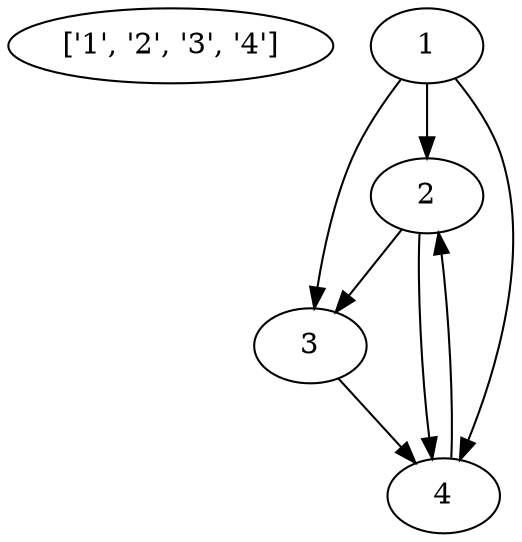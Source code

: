strict digraph  {
	"['1', '2', '3', '4']";
	1 -> 2;
	1 -> 3;
	1 -> 4;
	2 -> 3;
	2 -> 4;
	3 -> 4;
	4 -> 2;
}
